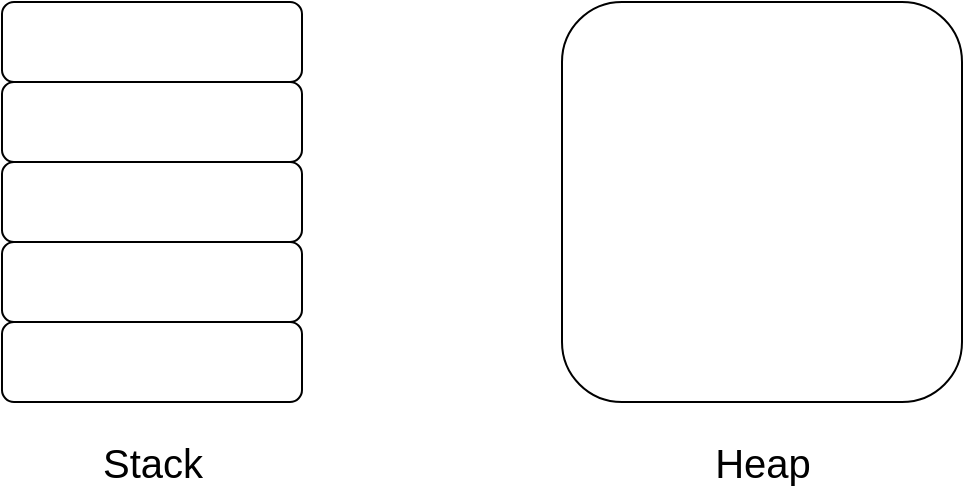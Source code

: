 <mxfile version="22.1.11" type="github">
  <diagram name="Page-1" id="wpQyrXP4DNro3A0ohTKq">
    <mxGraphModel dx="1050" dy="565" grid="1" gridSize="10" guides="1" tooltips="1" connect="1" arrows="1" fold="1" page="1" pageScale="1" pageWidth="850" pageHeight="1100" math="0" shadow="0">
      <root>
        <mxCell id="0" />
        <mxCell id="1" parent="0" />
        <mxCell id="JH1cDCQ4wQFB-8BBdEl4-1" value="" style="rounded=1;whiteSpace=wrap;html=1;" vertex="1" parent="1">
          <mxGeometry x="110" y="340" width="150" height="40" as="geometry" />
        </mxCell>
        <mxCell id="JH1cDCQ4wQFB-8BBdEl4-2" value="" style="rounded=1;whiteSpace=wrap;html=1;" vertex="1" parent="1">
          <mxGeometry x="110" y="300" width="150" height="40" as="geometry" />
        </mxCell>
        <mxCell id="JH1cDCQ4wQFB-8BBdEl4-3" value="" style="rounded=1;whiteSpace=wrap;html=1;" vertex="1" parent="1">
          <mxGeometry x="110" y="260" width="150" height="40" as="geometry" />
        </mxCell>
        <mxCell id="JH1cDCQ4wQFB-8BBdEl4-4" value="" style="rounded=1;whiteSpace=wrap;html=1;" vertex="1" parent="1">
          <mxGeometry x="110" y="220" width="150" height="40" as="geometry" />
        </mxCell>
        <mxCell id="JH1cDCQ4wQFB-8BBdEl4-5" value="" style="rounded=1;whiteSpace=wrap;html=1;" vertex="1" parent="1">
          <mxGeometry x="110" y="180" width="150" height="40" as="geometry" />
        </mxCell>
        <mxCell id="JH1cDCQ4wQFB-8BBdEl4-6" value="" style="rounded=1;whiteSpace=wrap;html=1;" vertex="1" parent="1">
          <mxGeometry x="390" y="180" width="200" height="200" as="geometry" />
        </mxCell>
        <mxCell id="JH1cDCQ4wQFB-8BBdEl4-7" value="&lt;font style=&quot;font-size: 20px;&quot;&gt;Stack&lt;/font&gt;" style="text;html=1;align=center;verticalAlign=middle;resizable=0;points=[];autosize=1;strokeColor=none;fillColor=none;" vertex="1" parent="1">
          <mxGeometry x="150" y="390" width="70" height="40" as="geometry" />
        </mxCell>
        <mxCell id="JH1cDCQ4wQFB-8BBdEl4-9" value="&lt;font style=&quot;font-size: 20px;&quot;&gt;Heap&lt;/font&gt;" style="text;html=1;align=center;verticalAlign=middle;resizable=0;points=[];autosize=1;strokeColor=none;fillColor=none;" vertex="1" parent="1">
          <mxGeometry x="455" y="390" width="70" height="40" as="geometry" />
        </mxCell>
      </root>
    </mxGraphModel>
  </diagram>
</mxfile>
